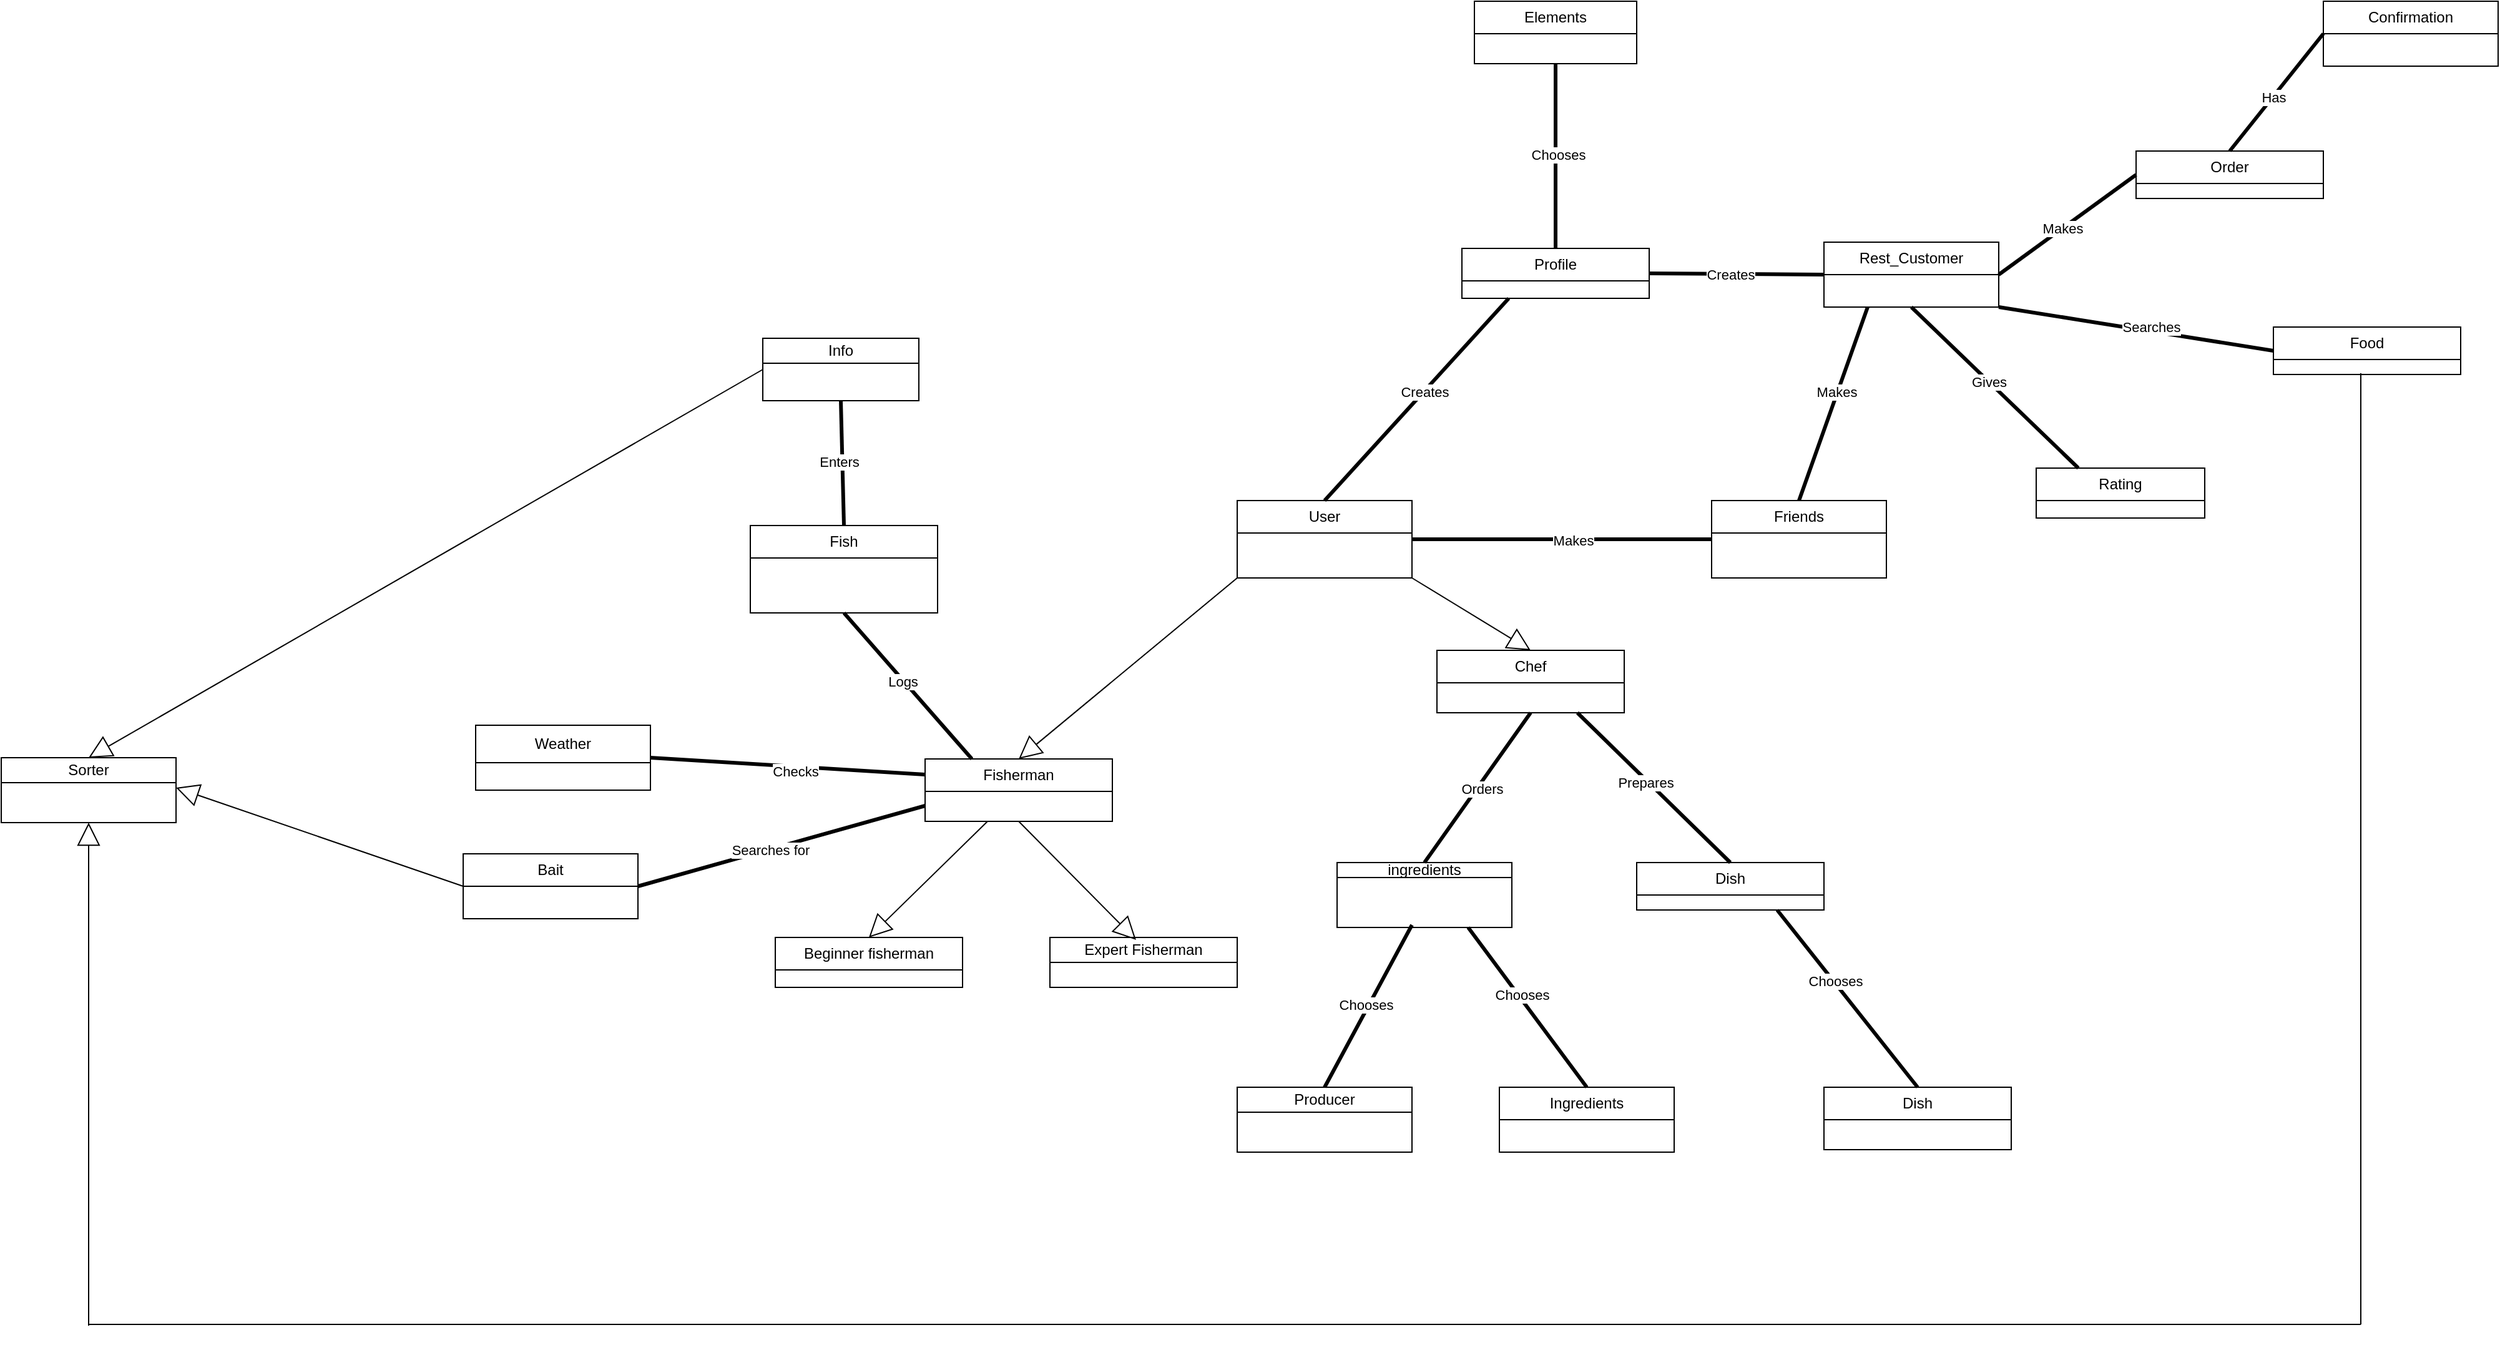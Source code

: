 <mxfile version="26.1.0">
  <diagram name="Page-1" id="0783ab3e-0a74-02c8-0abd-f7b4e66b4bec">
    <mxGraphModel dx="3294" dy="710" grid="1" gridSize="10" guides="1" tooltips="1" connect="1" arrows="1" fold="1" page="1" pageScale="1" pageWidth="850" pageHeight="1100" background="none" math="0" shadow="0">
      <root>
        <mxCell id="0" />
        <mxCell id="1" parent="0" />
        <mxCell id="9kzETTMTDvsTJWJQEYAj-15" value="User" style="swimlane;fontStyle=0;childLayout=stackLayout;horizontal=1;startSize=26;fillColor=none;horizontalStack=0;resizeParent=1;resizeParentMax=0;resizeLast=0;collapsible=1;marginBottom=0;whiteSpace=wrap;html=1;" parent="1" vertex="1">
          <mxGeometry x="-180" y="550" width="140" height="62" as="geometry">
            <mxRectangle x="350" y="460" width="100" height="30" as="alternateBounds" />
          </mxGeometry>
        </mxCell>
        <mxCell id="9kzETTMTDvsTJWJQEYAj-19" value="Profile" style="swimlane;fontStyle=0;childLayout=stackLayout;horizontal=1;startSize=26;fillColor=none;horizontalStack=0;resizeParent=1;resizeParentMax=0;resizeLast=0;collapsible=1;marginBottom=0;whiteSpace=wrap;html=1;" parent="1" vertex="1">
          <mxGeometry y="348" width="150" height="40" as="geometry">
            <mxRectangle x="580" y="461" width="70" height="30" as="alternateBounds" />
          </mxGeometry>
        </mxCell>
        <mxCell id="9kzETTMTDvsTJWJQEYAj-29" value="Rest_Customer" style="swimlane;fontStyle=0;childLayout=stackLayout;horizontal=1;startSize=26;fillColor=none;horizontalStack=0;resizeParent=1;resizeParentMax=0;resizeLast=0;collapsible=1;marginBottom=0;whiteSpace=wrap;html=1;" parent="1" vertex="1">
          <mxGeometry x="290" y="343" width="140" height="52" as="geometry">
            <mxRectangle x="350" y="460" width="100" height="30" as="alternateBounds" />
          </mxGeometry>
        </mxCell>
        <mxCell id="9kzETTMTDvsTJWJQEYAj-43" value="Bait" style="swimlane;fontStyle=0;childLayout=stackLayout;horizontal=1;startSize=26;fillColor=none;horizontalStack=0;resizeParent=1;resizeParentMax=0;resizeLast=0;collapsible=1;marginBottom=0;whiteSpace=wrap;html=1;" parent="1" vertex="1">
          <mxGeometry x="-800" y="833" width="140" height="52" as="geometry">
            <mxRectangle x="350" y="460" width="100" height="30" as="alternateBounds" />
          </mxGeometry>
        </mxCell>
        <mxCell id="9kzETTMTDvsTJWJQEYAj-50" value="ingredients" style="swimlane;fontStyle=0;childLayout=stackLayout;horizontal=1;startSize=12;fillColor=none;horizontalStack=0;resizeParent=1;resizeParentMax=0;resizeLast=0;collapsible=1;marginBottom=0;whiteSpace=wrap;html=1;" parent="1" vertex="1">
          <mxGeometry x="-100" y="840" width="140" height="52" as="geometry">
            <mxRectangle x="350" y="460" width="100" height="30" as="alternateBounds" />
          </mxGeometry>
        </mxCell>
        <mxCell id="9kzETTMTDvsTJWJQEYAj-67" value="Fish" style="swimlane;fontStyle=0;childLayout=stackLayout;horizontal=1;startSize=26;fillColor=none;horizontalStack=0;resizeParent=1;resizeParentMax=0;resizeLast=0;collapsible=1;marginBottom=0;whiteSpace=wrap;html=1;" parent="1" vertex="1">
          <mxGeometry x="-570" y="570" width="150" height="70" as="geometry">
            <mxRectangle x="580" y="461" width="70" height="30" as="alternateBounds" />
          </mxGeometry>
        </mxCell>
        <mxCell id="9kzETTMTDvsTJWJQEYAj-69" value="&lt;div&gt;Order&lt;/div&gt;" style="swimlane;fontStyle=0;childLayout=stackLayout;horizontal=1;startSize=26;fillColor=none;horizontalStack=0;resizeParent=1;resizeParentMax=0;resizeLast=0;collapsible=1;marginBottom=0;whiteSpace=wrap;html=1;" parent="1" vertex="1">
          <mxGeometry x="540" y="270" width="150" height="38" as="geometry">
            <mxRectangle x="580" y="461" width="70" height="30" as="alternateBounds" />
          </mxGeometry>
        </mxCell>
        <mxCell id="9kzETTMTDvsTJWJQEYAj-88" value="Weather" style="swimlane;fontStyle=0;childLayout=stackLayout;horizontal=1;startSize=30;fillColor=none;horizontalStack=0;resizeParent=1;resizeParentMax=0;resizeLast=0;collapsible=1;marginBottom=0;whiteSpace=wrap;html=1;" parent="1" vertex="1">
          <mxGeometry x="-790" y="730" width="140" height="52" as="geometry">
            <mxRectangle x="350" y="460" width="100" height="30" as="alternateBounds" />
          </mxGeometry>
        </mxCell>
        <mxCell id="9kzETTMTDvsTJWJQEYAj-95" value="Rating" style="swimlane;fontStyle=0;childLayout=stackLayout;horizontal=1;startSize=26;fillColor=none;horizontalStack=0;resizeParent=1;resizeParentMax=0;resizeLast=0;collapsible=1;marginBottom=0;whiteSpace=wrap;html=1;" parent="1" vertex="1">
          <mxGeometry x="460" y="524" width="135" height="40" as="geometry">
            <mxRectangle x="580" y="461" width="70" height="30" as="alternateBounds" />
          </mxGeometry>
        </mxCell>
        <mxCell id="cK02aoGFD56z1Gf120GQ-123" value="Fisherman" style="swimlane;fontStyle=0;childLayout=stackLayout;horizontal=1;startSize=26;fillColor=none;horizontalStack=0;resizeParent=1;resizeParentMax=0;resizeLast=0;collapsible=1;marginBottom=0;whiteSpace=wrap;html=1;" parent="1" vertex="1">
          <mxGeometry x="-430" y="757" width="150" height="50" as="geometry">
            <mxRectangle x="580" y="461" width="70" height="30" as="alternateBounds" />
          </mxGeometry>
        </mxCell>
        <mxCell id="cK02aoGFD56z1Gf120GQ-124" value="Chef" style="swimlane;fontStyle=0;childLayout=stackLayout;horizontal=1;startSize=26;fillColor=none;horizontalStack=0;resizeParent=1;resizeParentMax=0;resizeLast=0;collapsible=1;marginBottom=0;whiteSpace=wrap;html=1;" parent="1" vertex="1">
          <mxGeometry x="-20" y="670" width="150" height="50" as="geometry">
            <mxRectangle x="580" y="461" width="70" height="30" as="alternateBounds" />
          </mxGeometry>
        </mxCell>
        <mxCell id="cK02aoGFD56z1Gf120GQ-125" value="Beginner fisherman" style="swimlane;fontStyle=0;childLayout=stackLayout;horizontal=1;startSize=26;fillColor=none;horizontalStack=0;resizeParent=1;resizeParentMax=0;resizeLast=0;collapsible=1;marginBottom=0;whiteSpace=wrap;html=1;" parent="1" vertex="1">
          <mxGeometry x="-550" y="900" width="150" height="40" as="geometry">
            <mxRectangle x="580" y="461" width="70" height="30" as="alternateBounds" />
          </mxGeometry>
        </mxCell>
        <mxCell id="cK02aoGFD56z1Gf120GQ-134" value="Expert Fisherman" style="swimlane;fontStyle=0;childLayout=stackLayout;horizontal=1;startSize=20;fillColor=none;horizontalStack=0;resizeParent=1;resizeParentMax=0;resizeLast=0;collapsible=1;marginBottom=0;whiteSpace=wrap;html=1;" parent="1" vertex="1">
          <mxGeometry x="-330" y="900" width="150" height="40" as="geometry">
            <mxRectangle x="580" y="461" width="70" height="30" as="alternateBounds" />
          </mxGeometry>
        </mxCell>
        <mxCell id="cK02aoGFD56z1Gf120GQ-137" value="" style="endArrow=none;startArrow=none;endFill=0;startFill=0;endSize=8;html=1;verticalAlign=bottom;labelBackgroundColor=none;strokeWidth=3;rounded=0;entryX=0;entryY=0.25;entryDx=0;entryDy=0;exitX=1;exitY=0.5;exitDx=0;exitDy=0;" parent="1" source="9kzETTMTDvsTJWJQEYAj-88" target="cK02aoGFD56z1Gf120GQ-123" edge="1">
          <mxGeometry width="160" relative="1" as="geometry">
            <mxPoint x="-460" y="572" as="sourcePoint" />
            <mxPoint x="-300" y="572" as="targetPoint" />
          </mxGeometry>
        </mxCell>
        <mxCell id="cK02aoGFD56z1Gf120GQ-138" value="Checks" style="edgeLabel;html=1;align=center;verticalAlign=middle;resizable=0;points=[];" parent="cK02aoGFD56z1Gf120GQ-137" vertex="1" connectable="0">
          <mxGeometry x="0.052" y="-5" relative="1" as="geometry">
            <mxPoint y="-1" as="offset" />
          </mxGeometry>
        </mxCell>
        <mxCell id="cK02aoGFD56z1Gf120GQ-141" value="" style="endArrow=none;startArrow=none;endFill=0;startFill=0;endSize=8;html=1;verticalAlign=bottom;labelBackgroundColor=none;strokeWidth=3;rounded=0;entryX=0;entryY=0.75;entryDx=0;entryDy=0;exitX=1;exitY=0.5;exitDx=0;exitDy=0;" parent="1" source="9kzETTMTDvsTJWJQEYAj-43" target="cK02aoGFD56z1Gf120GQ-123" edge="1">
          <mxGeometry width="160" relative="1" as="geometry">
            <mxPoint x="-400" y="660" as="sourcePoint" />
            <mxPoint x="-215" y="850" as="targetPoint" />
          </mxGeometry>
        </mxCell>
        <mxCell id="cK02aoGFD56z1Gf120GQ-143" value="Searches for" style="edgeLabel;html=1;align=center;verticalAlign=middle;resizable=0;points=[];" parent="cK02aoGFD56z1Gf120GQ-141" vertex="1" connectable="0">
          <mxGeometry x="-0.081" relative="1" as="geometry">
            <mxPoint as="offset" />
          </mxGeometry>
        </mxCell>
        <mxCell id="mQlcEHzgQ4prbf6QyxQu-33" value="" style="endArrow=block;endSize=16;endFill=0;html=1;rounded=0;exitX=0;exitY=1;exitDx=0;exitDy=0;entryX=0.5;entryY=0;entryDx=0;entryDy=0;" parent="1" source="9kzETTMTDvsTJWJQEYAj-15" target="cK02aoGFD56z1Gf120GQ-123" edge="1">
          <mxGeometry width="160" relative="1" as="geometry">
            <mxPoint x="10" y="490" as="sourcePoint" />
            <mxPoint x="75" y="500" as="targetPoint" />
          </mxGeometry>
        </mxCell>
        <mxCell id="cK02aoGFD56z1Gf120GQ-151" value="" style="endArrow=none;startArrow=none;endFill=0;startFill=0;endSize=8;html=1;verticalAlign=bottom;labelBackgroundColor=none;strokeWidth=3;rounded=0;entryX=0.25;entryY=0;entryDx=0;entryDy=0;exitX=0.5;exitY=1;exitDx=0;exitDy=0;" parent="1" source="9kzETTMTDvsTJWJQEYAj-67" target="cK02aoGFD56z1Gf120GQ-123" edge="1">
          <mxGeometry width="160" relative="1" as="geometry">
            <mxPoint x="-370" y="350" as="sourcePoint" />
            <mxPoint x="-140" y="488" as="targetPoint" />
          </mxGeometry>
        </mxCell>
        <mxCell id="cK02aoGFD56z1Gf120GQ-155" value="Logs" style="edgeLabel;html=1;align=center;verticalAlign=middle;resizable=0;points=[];" parent="cK02aoGFD56z1Gf120GQ-151" vertex="1" connectable="0">
          <mxGeometry x="-0.082" y="-1" relative="1" as="geometry">
            <mxPoint as="offset" />
          </mxGeometry>
        </mxCell>
        <mxCell id="cK02aoGFD56z1Gf120GQ-157" value="" style="endArrow=none;startArrow=none;endFill=0;startFill=0;endSize=8;html=1;verticalAlign=bottom;labelBackgroundColor=none;strokeWidth=3;rounded=0;entryX=0.5;entryY=1;entryDx=0;entryDy=0;exitX=0.5;exitY=0;exitDx=0;exitDy=0;" parent="1" source="9kzETTMTDvsTJWJQEYAj-50" target="cK02aoGFD56z1Gf120GQ-124" edge="1">
          <mxGeometry width="160" relative="1" as="geometry">
            <mxPoint x="480" y="300" as="sourcePoint" />
            <mxPoint x="710" y="438" as="targetPoint" />
          </mxGeometry>
        </mxCell>
        <mxCell id="cK02aoGFD56z1Gf120GQ-177" value="Orders" style="edgeLabel;html=1;align=center;verticalAlign=middle;resizable=0;points=[];" parent="cK02aoGFD56z1Gf120GQ-157" vertex="1" connectable="0">
          <mxGeometry x="0.018" y="-3" relative="1" as="geometry">
            <mxPoint as="offset" />
          </mxGeometry>
        </mxCell>
        <mxCell id="cK02aoGFD56z1Gf120GQ-167" value="" style="endArrow=block;endSize=16;endFill=0;html=1;rounded=0;exitX=1;exitY=1;exitDx=0;exitDy=0;entryX=0.5;entryY=0;entryDx=0;entryDy=0;" parent="1" source="9kzETTMTDvsTJWJQEYAj-15" target="cK02aoGFD56z1Gf120GQ-124" edge="1">
          <mxGeometry width="160" relative="1" as="geometry">
            <mxPoint x="260" y="378" as="sourcePoint" />
            <mxPoint x="260" y="500" as="targetPoint" />
          </mxGeometry>
        </mxCell>
        <mxCell id="GBRJXe8QP-XChiDNGdr2-5" value="" style="endArrow=none;startArrow=none;endFill=0;startFill=0;endSize=8;html=1;verticalAlign=bottom;labelBackgroundColor=none;strokeWidth=3;rounded=0;entryX=0.25;entryY=0;entryDx=0;entryDy=0;exitX=0.5;exitY=1;exitDx=0;exitDy=0;" parent="1" source="9kzETTMTDvsTJWJQEYAj-29" target="9kzETTMTDvsTJWJQEYAj-95" edge="1">
          <mxGeometry width="160" relative="1" as="geometry">
            <mxPoint x="150" y="629" as="sourcePoint" />
            <mxPoint x="445" y="642" as="targetPoint" />
          </mxGeometry>
        </mxCell>
        <mxCell id="GBRJXe8QP-XChiDNGdr2-6" value="Gives" style="edgeLabel;html=1;align=center;verticalAlign=middle;resizable=0;points=[];" parent="GBRJXe8QP-XChiDNGdr2-5" connectable="0" vertex="1">
          <mxGeometry x="-0.081" relative="1" as="geometry">
            <mxPoint as="offset" />
          </mxGeometry>
        </mxCell>
        <mxCell id="GBRJXe8QP-XChiDNGdr2-9" value="" style="endArrow=none;startArrow=none;endFill=0;startFill=0;endSize=8;html=1;verticalAlign=bottom;labelBackgroundColor=none;strokeWidth=3;rounded=0;entryX=0.5;entryY=0;entryDx=0;entryDy=0;exitX=0.25;exitY=1;exitDx=0;exitDy=0;" parent="1" source="9kzETTMTDvsTJWJQEYAj-19" target="9kzETTMTDvsTJWJQEYAj-15" edge="1">
          <mxGeometry width="160" relative="1" as="geometry">
            <mxPoint x="201" y="320" as="sourcePoint" />
            <mxPoint x="200" y="463" as="targetPoint" />
          </mxGeometry>
        </mxCell>
        <mxCell id="GBRJXe8QP-XChiDNGdr2-10" value="Creates" style="edgeLabel;html=1;align=center;verticalAlign=middle;resizable=0;points=[];" parent="GBRJXe8QP-XChiDNGdr2-9" connectable="0" vertex="1">
          <mxGeometry x="-0.081" relative="1" as="geometry">
            <mxPoint as="offset" />
          </mxGeometry>
        </mxCell>
        <mxCell id="GBRJXe8QP-XChiDNGdr2-11" value="" style="endArrow=none;startArrow=none;endFill=0;startFill=0;endSize=8;html=1;verticalAlign=bottom;labelBackgroundColor=none;strokeWidth=3;rounded=0;entryX=0;entryY=0.5;entryDx=0;entryDy=0;exitX=1;exitY=0.5;exitDx=0;exitDy=0;" parent="1" source="9kzETTMTDvsTJWJQEYAj-19" target="9kzETTMTDvsTJWJQEYAj-29" edge="1">
          <mxGeometry width="160" relative="1" as="geometry">
            <mxPoint x="140" y="318" as="sourcePoint" />
            <mxPoint x="120" y="350" as="targetPoint" />
          </mxGeometry>
        </mxCell>
        <mxCell id="GBRJXe8QP-XChiDNGdr2-12" value="Creates" style="edgeLabel;html=1;align=center;verticalAlign=middle;resizable=0;points=[];" parent="GBRJXe8QP-XChiDNGdr2-11" connectable="0" vertex="1">
          <mxGeometry x="-0.081" relative="1" as="geometry">
            <mxPoint as="offset" />
          </mxGeometry>
        </mxCell>
        <mxCell id="GBRJXe8QP-XChiDNGdr2-14" value="" style="endArrow=none;startArrow=none;endFill=0;startFill=0;endSize=8;html=1;verticalAlign=bottom;labelBackgroundColor=none;strokeWidth=3;rounded=0;exitX=1;exitY=0.5;exitDx=0;exitDy=0;entryX=0;entryY=0.5;entryDx=0;entryDy=0;" parent="1" source="9kzETTMTDvsTJWJQEYAj-29" target="9kzETTMTDvsTJWJQEYAj-69" edge="1">
          <mxGeometry width="160" relative="1" as="geometry">
            <mxPoint x="340" y="402" as="sourcePoint" />
            <mxPoint x="460" y="410" as="targetPoint" />
          </mxGeometry>
        </mxCell>
        <mxCell id="GBRJXe8QP-XChiDNGdr2-15" value="Makes" style="edgeLabel;html=1;align=center;verticalAlign=middle;resizable=0;points=[];" parent="GBRJXe8QP-XChiDNGdr2-14" connectable="0" vertex="1">
          <mxGeometry x="-0.081" relative="1" as="geometry">
            <mxPoint as="offset" />
          </mxGeometry>
        </mxCell>
        <mxCell id="GBRJXe8QP-XChiDNGdr2-16" value="Confirmation" style="swimlane;fontStyle=0;childLayout=stackLayout;horizontal=1;startSize=26;fillColor=none;horizontalStack=0;resizeParent=1;resizeParentMax=0;resizeLast=0;collapsible=1;marginBottom=0;whiteSpace=wrap;html=1;" parent="1" vertex="1">
          <mxGeometry x="690" y="150" width="140" height="52" as="geometry">
            <mxRectangle x="350" y="460" width="100" height="30" as="alternateBounds" />
          </mxGeometry>
        </mxCell>
        <mxCell id="GBRJXe8QP-XChiDNGdr2-17" value="" style="endArrow=none;startArrow=none;endFill=0;startFill=0;endSize=8;html=1;verticalAlign=bottom;labelBackgroundColor=none;strokeWidth=3;rounded=0;exitX=0.5;exitY=0;exitDx=0;exitDy=0;entryX=0;entryY=0.5;entryDx=0;entryDy=0;" parent="1" source="9kzETTMTDvsTJWJQEYAj-69" target="GBRJXe8QP-XChiDNGdr2-16" edge="1">
          <mxGeometry width="160" relative="1" as="geometry">
            <mxPoint x="410" y="402" as="sourcePoint" />
            <mxPoint x="435" y="472" as="targetPoint" />
          </mxGeometry>
        </mxCell>
        <mxCell id="GBRJXe8QP-XChiDNGdr2-18" value="Has" style="edgeLabel;html=1;align=center;verticalAlign=middle;resizable=0;points=[];" parent="GBRJXe8QP-XChiDNGdr2-17" connectable="0" vertex="1">
          <mxGeometry x="-0.081" relative="1" as="geometry">
            <mxPoint as="offset" />
          </mxGeometry>
        </mxCell>
        <mxCell id="cK02aoGFD56z1Gf120GQ-175" value="Ingredients" style="swimlane;fontStyle=0;childLayout=stackLayout;horizontal=1;startSize=26;fillColor=none;horizontalStack=0;resizeParent=1;resizeParentMax=0;resizeLast=0;collapsible=1;marginBottom=0;whiteSpace=wrap;html=1;" parent="1" vertex="1">
          <mxGeometry x="30" y="1020" width="140" height="52" as="geometry">
            <mxRectangle x="350" y="460" width="100" height="30" as="alternateBounds" />
          </mxGeometry>
        </mxCell>
        <mxCell id="cK02aoGFD56z1Gf120GQ-178" value="" style="endArrow=none;startArrow=none;endFill=0;startFill=0;endSize=8;html=1;verticalAlign=bottom;labelBackgroundColor=none;strokeWidth=3;rounded=0;entryX=0.75;entryY=1;entryDx=0;entryDy=0;exitX=0.5;exitY=0;exitDx=0;exitDy=0;" parent="1" source="cK02aoGFD56z1Gf120GQ-175" target="9kzETTMTDvsTJWJQEYAj-50" edge="1">
          <mxGeometry width="160" relative="1" as="geometry">
            <mxPoint x="425" y="898" as="sourcePoint" />
            <mxPoint x="360" y="740" as="targetPoint" />
          </mxGeometry>
        </mxCell>
        <mxCell id="cK02aoGFD56z1Gf120GQ-180" value="Chooses" style="edgeLabel;html=1;align=center;verticalAlign=middle;resizable=0;points=[];" parent="cK02aoGFD56z1Gf120GQ-178" vertex="1" connectable="0">
          <mxGeometry x="0.141" y="-2" relative="1" as="geometry">
            <mxPoint as="offset" />
          </mxGeometry>
        </mxCell>
        <mxCell id="cK02aoGFD56z1Gf120GQ-181" value="" style="endArrow=none;startArrow=none;endFill=0;startFill=0;endSize=8;html=1;verticalAlign=bottom;labelBackgroundColor=none;strokeWidth=3;rounded=0;exitX=0.5;exitY=0;exitDx=0;exitDy=0;" parent="1" source="cK02aoGFD56z1Gf120GQ-183" edge="1">
          <mxGeometry width="160" relative="1" as="geometry">
            <mxPoint x="280" y="1000" as="sourcePoint" />
            <mxPoint x="-40" y="890" as="targetPoint" />
          </mxGeometry>
        </mxCell>
        <mxCell id="cK02aoGFD56z1Gf120GQ-184" value="Chooses" style="edgeLabel;html=1;align=center;verticalAlign=middle;resizable=0;points=[];" parent="cK02aoGFD56z1Gf120GQ-181" vertex="1" connectable="0">
          <mxGeometry x="0.004" y="3" relative="1" as="geometry">
            <mxPoint as="offset" />
          </mxGeometry>
        </mxCell>
        <mxCell id="cK02aoGFD56z1Gf120GQ-183" value="Producer" style="swimlane;fontStyle=0;childLayout=stackLayout;horizontal=1;startSize=20;fillColor=none;horizontalStack=0;resizeParent=1;resizeParentMax=0;resizeLast=0;collapsible=1;marginBottom=0;whiteSpace=wrap;html=1;" parent="1" vertex="1">
          <mxGeometry x="-180" y="1020" width="140" height="52" as="geometry">
            <mxRectangle x="350" y="460" width="100" height="30" as="alternateBounds" />
          </mxGeometry>
        </mxCell>
        <mxCell id="cK02aoGFD56z1Gf120GQ-192" value="" style="endArrow=none;startArrow=none;endFill=0;startFill=0;endSize=8;html=1;verticalAlign=bottom;labelBackgroundColor=none;strokeWidth=3;rounded=0;entryX=0.5;entryY=0;entryDx=0;entryDy=0;exitX=0.5;exitY=1;exitDx=0;exitDy=0;" parent="1" source="cK02aoGFD56z1Gf120GQ-196" target="9kzETTMTDvsTJWJQEYAj-67" edge="1">
          <mxGeometry width="160" relative="1" as="geometry">
            <mxPoint x="-380" y="540" as="sourcePoint" />
            <mxPoint x="-312" y="690" as="targetPoint" />
          </mxGeometry>
        </mxCell>
        <mxCell id="cK02aoGFD56z1Gf120GQ-195" value="Enters" style="edgeLabel;html=1;align=center;verticalAlign=middle;resizable=0;points=[];" parent="cK02aoGFD56z1Gf120GQ-192" vertex="1" connectable="0">
          <mxGeometry x="0.003" y="-3" relative="1" as="geometry">
            <mxPoint y="-1" as="offset" />
          </mxGeometry>
        </mxCell>
        <mxCell id="cK02aoGFD56z1Gf120GQ-196" value="Info" style="swimlane;fontStyle=0;childLayout=stackLayout;horizontal=1;startSize=20;fillColor=none;horizontalStack=0;resizeParent=1;resizeParentMax=0;resizeLast=0;collapsible=1;marginBottom=0;whiteSpace=wrap;html=1;" parent="1" vertex="1">
          <mxGeometry x="-560" y="420" width="125" height="50" as="geometry">
            <mxRectangle x="350" y="460" width="100" height="30" as="alternateBounds" />
          </mxGeometry>
        </mxCell>
        <mxCell id="cK02aoGFD56z1Gf120GQ-208" value="&lt;div&gt;Dish&lt;/div&gt;" style="swimlane;fontStyle=0;childLayout=stackLayout;horizontal=1;startSize=26;fillColor=none;horizontalStack=0;resizeParent=1;resizeParentMax=0;resizeLast=0;collapsible=1;marginBottom=0;whiteSpace=wrap;html=1;" parent="1" vertex="1">
          <mxGeometry x="140" y="840" width="150" height="38" as="geometry">
            <mxRectangle x="580" y="461" width="70" height="30" as="alternateBounds" />
          </mxGeometry>
        </mxCell>
        <mxCell id="cK02aoGFD56z1Gf120GQ-211" value="" style="endArrow=none;startArrow=none;endFill=0;startFill=0;endSize=8;html=1;verticalAlign=bottom;labelBackgroundColor=none;strokeWidth=3;rounded=0;entryX=0.75;entryY=1;entryDx=0;entryDy=0;exitX=0.5;exitY=0;exitDx=0;exitDy=0;" parent="1" source="cK02aoGFD56z1Gf120GQ-208" target="cK02aoGFD56z1Gf120GQ-124" edge="1">
          <mxGeometry width="160" relative="1" as="geometry">
            <mxPoint x="450" y="740" as="sourcePoint" />
            <mxPoint x="745" y="594" as="targetPoint" />
          </mxGeometry>
        </mxCell>
        <mxCell id="cK02aoGFD56z1Gf120GQ-213" value="Prepares" style="edgeLabel;html=1;align=center;verticalAlign=middle;resizable=0;points=[];" parent="cK02aoGFD56z1Gf120GQ-211" vertex="1" connectable="0">
          <mxGeometry x="0.088" y="2" relative="1" as="geometry">
            <mxPoint as="offset" />
          </mxGeometry>
        </mxCell>
        <mxCell id="cK02aoGFD56z1Gf120GQ-214" value="&lt;div&gt;Dish&lt;/div&gt;" style="swimlane;fontStyle=0;childLayout=stackLayout;horizontal=1;startSize=26;fillColor=none;horizontalStack=0;resizeParent=1;resizeParentMax=0;resizeLast=0;collapsible=1;marginBottom=0;whiteSpace=wrap;html=1;" parent="1" vertex="1">
          <mxGeometry x="290" y="1020" width="150" height="50" as="geometry">
            <mxRectangle x="580" y="461" width="70" height="30" as="alternateBounds" />
          </mxGeometry>
        </mxCell>
        <mxCell id="cK02aoGFD56z1Gf120GQ-215" value="" style="endArrow=none;startArrow=none;endFill=0;startFill=0;endSize=8;html=1;verticalAlign=bottom;labelBackgroundColor=none;strokeWidth=3;rounded=0;entryX=0.75;entryY=1;entryDx=0;entryDy=0;exitX=0.5;exitY=0;exitDx=0;exitDy=0;" parent="1" source="cK02aoGFD56z1Gf120GQ-214" target="cK02aoGFD56z1Gf120GQ-208" edge="1">
          <mxGeometry width="160" relative="1" as="geometry">
            <mxPoint x="550" y="900" as="sourcePoint" />
            <mxPoint x="388" y="766" as="targetPoint" />
          </mxGeometry>
        </mxCell>
        <mxCell id="cK02aoGFD56z1Gf120GQ-217" value="Chooses" style="edgeLabel;html=1;align=center;verticalAlign=middle;resizable=0;points=[];" parent="cK02aoGFD56z1Gf120GQ-215" vertex="1" connectable="0">
          <mxGeometry x="0.192" y="-1" relative="1" as="geometry">
            <mxPoint as="offset" />
          </mxGeometry>
        </mxCell>
        <mxCell id="cK02aoGFD56z1Gf120GQ-222" value="Sorter" style="swimlane;fontStyle=0;childLayout=stackLayout;horizontal=1;startSize=20;fillColor=none;horizontalStack=0;resizeParent=1;resizeParentMax=0;resizeLast=0;collapsible=1;marginBottom=0;whiteSpace=wrap;html=1;" parent="1" vertex="1">
          <mxGeometry x="-1170" y="756" width="140" height="52" as="geometry">
            <mxRectangle x="350" y="460" width="100" height="30" as="alternateBounds" />
          </mxGeometry>
        </mxCell>
        <mxCell id="cK02aoGFD56z1Gf120GQ-235" value="" style="endArrow=none;startArrow=none;endFill=0;startFill=0;endSize=8;html=1;verticalAlign=bottom;labelBackgroundColor=none;strokeWidth=3;rounded=0;exitX=0.5;exitY=0;exitDx=0;exitDy=0;entryX=0.5;entryY=1;entryDx=0;entryDy=0;" parent="1" source="9kzETTMTDvsTJWJQEYAj-19" target="cK02aoGFD56z1Gf120GQ-238" edge="1">
          <mxGeometry width="160" relative="1" as="geometry">
            <mxPoint x="100" y="180" as="sourcePoint" />
            <mxPoint x="80" y="110" as="targetPoint" />
          </mxGeometry>
        </mxCell>
        <mxCell id="cK02aoGFD56z1Gf120GQ-237" value="Chooses" style="edgeLabel;html=1;align=center;verticalAlign=middle;resizable=0;points=[];" parent="cK02aoGFD56z1Gf120GQ-235" vertex="1" connectable="0">
          <mxGeometry x="0.012" y="-2" relative="1" as="geometry">
            <mxPoint as="offset" />
          </mxGeometry>
        </mxCell>
        <mxCell id="cK02aoGFD56z1Gf120GQ-238" value="Elements" style="swimlane;fontStyle=0;childLayout=stackLayout;horizontal=1;startSize=26;fillColor=none;horizontalStack=0;resizeParent=1;resizeParentMax=0;resizeLast=0;collapsible=1;marginBottom=0;whiteSpace=wrap;html=1;" parent="1" vertex="1">
          <mxGeometry x="10" y="150" width="130" height="50" as="geometry">
            <mxRectangle x="580" y="461" width="70" height="30" as="alternateBounds" />
          </mxGeometry>
        </mxCell>
        <mxCell id="cK02aoGFD56z1Gf120GQ-255" value="" style="endArrow=none;startArrow=none;endFill=0;startFill=0;endSize=8;html=1;verticalAlign=bottom;labelBackgroundColor=none;strokeWidth=3;rounded=0;exitX=1;exitY=1;exitDx=0;exitDy=0;entryX=0;entryY=0.5;entryDx=0;entryDy=0;" parent="1" source="9kzETTMTDvsTJWJQEYAj-29" target="cK02aoGFD56z1Gf120GQ-257" edge="1">
          <mxGeometry width="160" relative="1" as="geometry">
            <mxPoint x="580" y="430" as="sourcePoint" />
            <mxPoint x="700" y="430" as="targetPoint" />
          </mxGeometry>
        </mxCell>
        <mxCell id="cK02aoGFD56z1Gf120GQ-258" value="Searches" style="edgeLabel;html=1;align=center;verticalAlign=middle;resizable=0;points=[];" parent="cK02aoGFD56z1Gf120GQ-255" vertex="1" connectable="0">
          <mxGeometry x="0.115" y="4" relative="1" as="geometry">
            <mxPoint x="-1" as="offset" />
          </mxGeometry>
        </mxCell>
        <mxCell id="cK02aoGFD56z1Gf120GQ-257" value="&lt;div&gt;Food&lt;/div&gt;" style="swimlane;fontStyle=0;childLayout=stackLayout;horizontal=1;startSize=26;fillColor=none;horizontalStack=0;resizeParent=1;resizeParentMax=0;resizeLast=0;collapsible=1;marginBottom=0;whiteSpace=wrap;html=1;" parent="1" vertex="1">
          <mxGeometry x="650" y="411" width="150" height="38" as="geometry">
            <mxRectangle x="580" y="461" width="70" height="30" as="alternateBounds" />
          </mxGeometry>
        </mxCell>
        <mxCell id="cK02aoGFD56z1Gf120GQ-272" value="Friends" style="swimlane;fontStyle=0;childLayout=stackLayout;horizontal=1;startSize=26;fillColor=none;horizontalStack=0;resizeParent=1;resizeParentMax=0;resizeLast=0;collapsible=1;marginBottom=0;whiteSpace=wrap;html=1;" parent="1" vertex="1">
          <mxGeometry x="200" y="550" width="140" height="62" as="geometry">
            <mxRectangle x="350" y="460" width="100" height="30" as="alternateBounds" />
          </mxGeometry>
        </mxCell>
        <mxCell id="cK02aoGFD56z1Gf120GQ-273" value="" style="endArrow=none;startArrow=none;endFill=0;startFill=0;endSize=8;html=1;verticalAlign=bottom;labelBackgroundColor=none;strokeWidth=3;rounded=0;entryX=1;entryY=0.5;entryDx=0;entryDy=0;exitX=0;exitY=0.5;exitDx=0;exitDy=0;" parent="1" source="cK02aoGFD56z1Gf120GQ-272" target="9kzETTMTDvsTJWJQEYAj-15" edge="1">
          <mxGeometry width="160" relative="1" as="geometry">
            <mxPoint x="40" y="510" as="sourcePoint" />
            <mxPoint x="-118" y="778" as="targetPoint" />
          </mxGeometry>
        </mxCell>
        <mxCell id="cK02aoGFD56z1Gf120GQ-278" value="Makes" style="edgeLabel;html=1;align=center;verticalAlign=middle;resizable=0;points=[];" parent="cK02aoGFD56z1Gf120GQ-273" vertex="1" connectable="0">
          <mxGeometry x="-0.075" y="1" relative="1" as="geometry">
            <mxPoint as="offset" />
          </mxGeometry>
        </mxCell>
        <mxCell id="cK02aoGFD56z1Gf120GQ-275" value="" style="endArrow=none;startArrow=none;endFill=0;startFill=0;endSize=8;html=1;verticalAlign=bottom;labelBackgroundColor=none;strokeWidth=3;rounded=0;entryX=0.5;entryY=0;entryDx=0;entryDy=0;exitX=0.25;exitY=1;exitDx=0;exitDy=0;" parent="1" source="9kzETTMTDvsTJWJQEYAj-29" target="cK02aoGFD56z1Gf120GQ-272" edge="1">
          <mxGeometry width="160" relative="1" as="geometry">
            <mxPoint x="140" y="450" as="sourcePoint" />
            <mxPoint x="-18" y="718" as="targetPoint" />
          </mxGeometry>
        </mxCell>
        <mxCell id="cK02aoGFD56z1Gf120GQ-279" value="Makes" style="edgeLabel;html=1;align=center;verticalAlign=middle;resizable=0;points=[];" parent="cK02aoGFD56z1Gf120GQ-275" vertex="1" connectable="0">
          <mxGeometry x="-0.121" y="-1" relative="1" as="geometry">
            <mxPoint as="offset" />
          </mxGeometry>
        </mxCell>
        <mxCell id="RsBH3FpBVpJ5FogJQQQI-3" value="" style="endArrow=block;endSize=16;endFill=0;html=1;rounded=0;entryX=0.5;entryY=0;entryDx=0;entryDy=0;exitX=0;exitY=0.5;exitDx=0;exitDy=0;" edge="1" parent="1" source="cK02aoGFD56z1Gf120GQ-196">
          <mxGeometry width="160" relative="1" as="geometry">
            <mxPoint x="-570" y="450" as="sourcePoint" />
            <mxPoint x="-1100" y="756" as="targetPoint" />
          </mxGeometry>
        </mxCell>
        <mxCell id="RsBH3FpBVpJ5FogJQQQI-4" value="" style="endArrow=block;endSize=16;endFill=0;html=1;rounded=0;exitX=0;exitY=0.5;exitDx=0;exitDy=0;" edge="1" parent="1" source="9kzETTMTDvsTJWJQEYAj-43">
          <mxGeometry width="160" relative="1" as="geometry">
            <mxPoint x="-550" y="455" as="sourcePoint" />
            <mxPoint x="-1030" y="780" as="targetPoint" />
          </mxGeometry>
        </mxCell>
        <mxCell id="RsBH3FpBVpJ5FogJQQQI-5" value="" style="endArrow=block;endSize=16;endFill=0;html=1;rounded=0;entryX=0.5;entryY=0;entryDx=0;entryDy=0;exitX=0;exitY=0.5;exitDx=0;exitDy=0;" edge="1" parent="1" target="cK02aoGFD56z1Gf120GQ-125">
          <mxGeometry width="160" relative="1" as="geometry">
            <mxPoint x="-380" y="807" as="sourcePoint" />
            <mxPoint x="-920" y="1118" as="targetPoint" />
          </mxGeometry>
        </mxCell>
        <mxCell id="RsBH3FpBVpJ5FogJQQQI-6" value="" style="endArrow=block;endSize=16;endFill=0;html=1;rounded=0;entryX=0.46;entryY=0.05;entryDx=0;entryDy=0;exitX=0.5;exitY=1;exitDx=0;exitDy=0;entryPerimeter=0;" edge="1" parent="1" source="cK02aoGFD56z1Gf120GQ-123" target="cK02aoGFD56z1Gf120GQ-134">
          <mxGeometry width="160" relative="1" as="geometry">
            <mxPoint x="-310" y="807" as="sourcePoint" />
            <mxPoint x="-850" y="1118" as="targetPoint" />
          </mxGeometry>
        </mxCell>
        <mxCell id="RsBH3FpBVpJ5FogJQQQI-8" value="" style="endArrow=block;endSize=16;endFill=0;html=1;rounded=0;entryX=0.5;entryY=1;entryDx=0;entryDy=0;" edge="1" parent="1" target="cK02aoGFD56z1Gf120GQ-222">
          <mxGeometry width="160" relative="1" as="geometry">
            <mxPoint x="-1100" y="1211" as="sourcePoint" />
            <mxPoint x="-1170" y="930" as="targetPoint" />
          </mxGeometry>
        </mxCell>
        <mxCell id="RsBH3FpBVpJ5FogJQQQI-9" value="" style="endArrow=none;html=1;rounded=0;" edge="1" parent="1">
          <mxGeometry width="50" height="50" relative="1" as="geometry">
            <mxPoint x="-1100" y="1210" as="sourcePoint" />
            <mxPoint x="720" y="1210" as="targetPoint" />
          </mxGeometry>
        </mxCell>
        <mxCell id="RsBH3FpBVpJ5FogJQQQI-10" value="" style="endArrow=none;html=1;rounded=0;" edge="1" parent="1">
          <mxGeometry width="50" height="50" relative="1" as="geometry">
            <mxPoint x="720" y="1210" as="sourcePoint" />
            <mxPoint x="720" y="448" as="targetPoint" />
          </mxGeometry>
        </mxCell>
      </root>
    </mxGraphModel>
  </diagram>
</mxfile>
